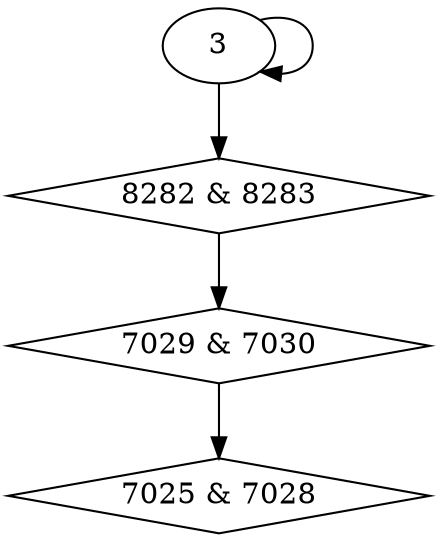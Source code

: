 digraph {
0 [label = "7025 & 7028", shape = diamond];
1 [label = "7029 & 7030", shape = diamond];
2 [label = "8282 & 8283", shape = diamond];
1 -> 0;
2 -> 1;
3 -> 2;
3 -> 3;
}
